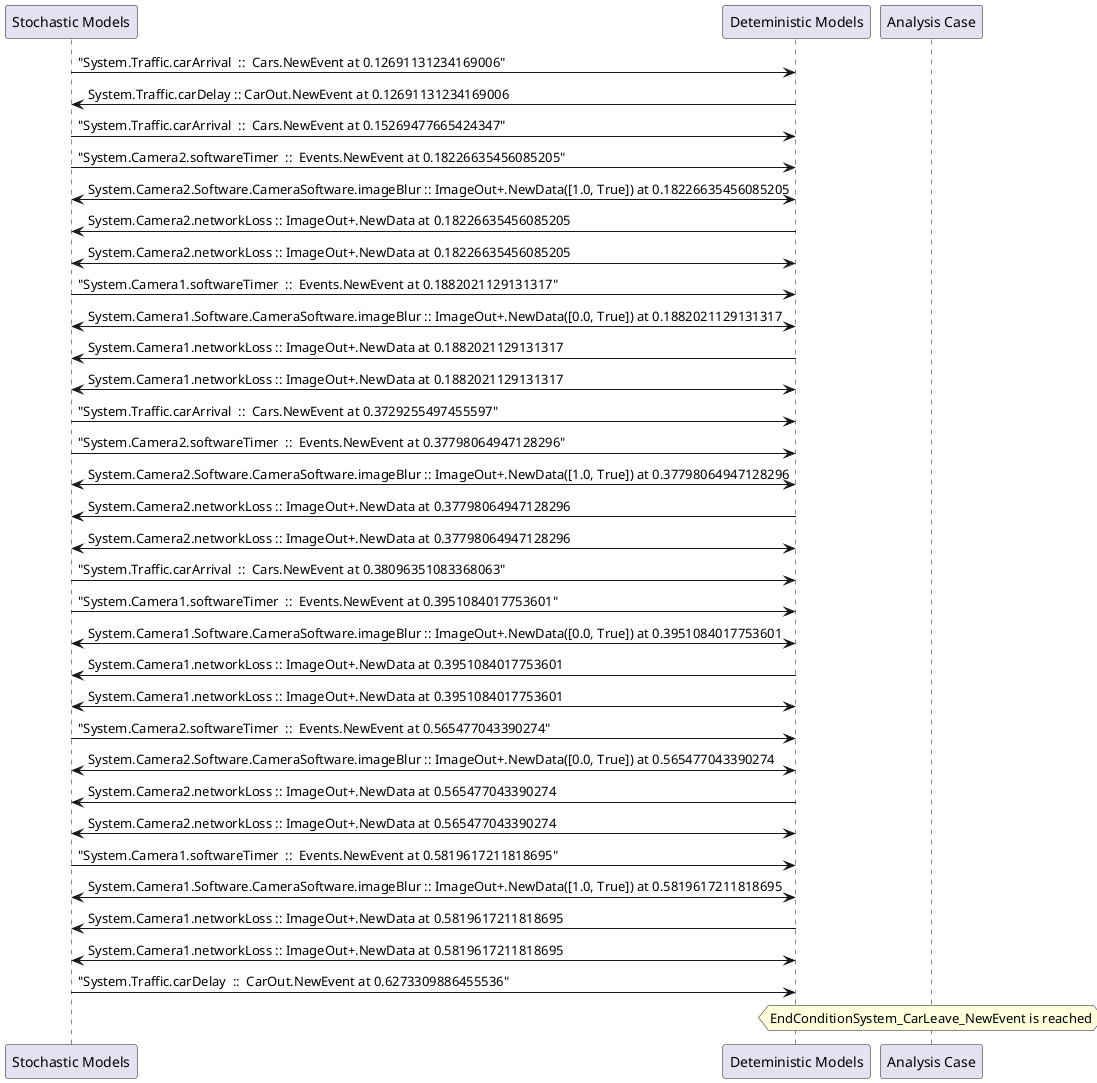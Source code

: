 
	@startuml
	participant "Stochastic Models" as stochmodel
	participant "Deteministic Models" as detmodel
	participant "Analysis Case" as analysis
	{535_stop} stochmodel -> detmodel : "System.Traffic.carArrival  ::  Cars.NewEvent at 0.12691131234169006"
{545_start} detmodel -> stochmodel : System.Traffic.carDelay :: CarOut.NewEvent at 0.12691131234169006
{536_stop} stochmodel -> detmodel : "System.Traffic.carArrival  ::  Cars.NewEvent at 0.15269477665424347"
{520_stop} stochmodel -> detmodel : "System.Camera2.softwareTimer  ::  Events.NewEvent at 0.18226635456085205"
detmodel <-> stochmodel : System.Camera2.Software.CameraSoftware.imageBlur :: ImageOut+.NewData([1.0, True]) at 0.18226635456085205
detmodel -> stochmodel : System.Camera2.networkLoss :: ImageOut+.NewData at 0.18226635456085205
detmodel <-> stochmodel : System.Camera2.networkLoss :: ImageOut+.NewData at 0.18226635456085205
{504_stop} stochmodel -> detmodel : "System.Camera1.softwareTimer  ::  Events.NewEvent at 0.1882021129131317"
detmodel <-> stochmodel : System.Camera1.Software.CameraSoftware.imageBlur :: ImageOut+.NewData([0.0, True]) at 0.1882021129131317
detmodel -> stochmodel : System.Camera1.networkLoss :: ImageOut+.NewData at 0.1882021129131317
detmodel <-> stochmodel : System.Camera1.networkLoss :: ImageOut+.NewData at 0.1882021129131317
{537_stop} stochmodel -> detmodel : "System.Traffic.carArrival  ::  Cars.NewEvent at 0.3729255497455597"
{521_stop} stochmodel -> detmodel : "System.Camera2.softwareTimer  ::  Events.NewEvent at 0.37798064947128296"
detmodel <-> stochmodel : System.Camera2.Software.CameraSoftware.imageBlur :: ImageOut+.NewData([1.0, True]) at 0.37798064947128296
detmodel -> stochmodel : System.Camera2.networkLoss :: ImageOut+.NewData at 0.37798064947128296
detmodel <-> stochmodel : System.Camera2.networkLoss :: ImageOut+.NewData at 0.37798064947128296
{538_stop} stochmodel -> detmodel : "System.Traffic.carArrival  ::  Cars.NewEvent at 0.38096351083368063"
{505_stop} stochmodel -> detmodel : "System.Camera1.softwareTimer  ::  Events.NewEvent at 0.3951084017753601"
detmodel <-> stochmodel : System.Camera1.Software.CameraSoftware.imageBlur :: ImageOut+.NewData([0.0, True]) at 0.3951084017753601
detmodel -> stochmodel : System.Camera1.networkLoss :: ImageOut+.NewData at 0.3951084017753601
detmodel <-> stochmodel : System.Camera1.networkLoss :: ImageOut+.NewData at 0.3951084017753601
{522_stop} stochmodel -> detmodel : "System.Camera2.softwareTimer  ::  Events.NewEvent at 0.565477043390274"
detmodel <-> stochmodel : System.Camera2.Software.CameraSoftware.imageBlur :: ImageOut+.NewData([0.0, True]) at 0.565477043390274
detmodel -> stochmodel : System.Camera2.networkLoss :: ImageOut+.NewData at 0.565477043390274
detmodel <-> stochmodel : System.Camera2.networkLoss :: ImageOut+.NewData at 0.565477043390274
{506_stop} stochmodel -> detmodel : "System.Camera1.softwareTimer  ::  Events.NewEvent at 0.5819617211818695"
detmodel <-> stochmodel : System.Camera1.Software.CameraSoftware.imageBlur :: ImageOut+.NewData([1.0, True]) at 0.5819617211818695
detmodel -> stochmodel : System.Camera1.networkLoss :: ImageOut+.NewData at 0.5819617211818695
detmodel <-> stochmodel : System.Camera1.networkLoss :: ImageOut+.NewData at 0.5819617211818695
{545_stop} stochmodel -> detmodel : "System.Traffic.carDelay  ::  CarOut.NewEvent at 0.6273309886455536"
{545_start} <-> {545_stop} : delay
hnote over analysis 
EndConditionSystem_CarLeave_NewEvent is reached
endnote
@enduml